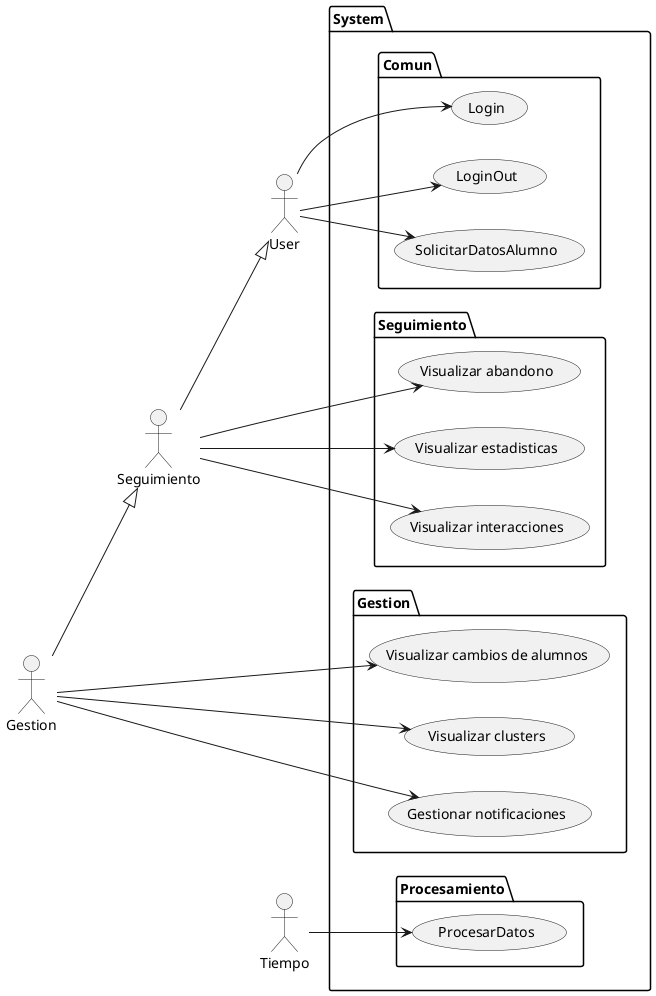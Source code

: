 @startuml CasosDeUso
left to right direction

actor User
actor "Gestion" as GEST
actor "Seguimiento"	as SEG
actor "Tiempo" as Tiempo

User <|-u- SEG
SEG <|-u- GEST

package System {

  package Comun {
    usecase "Login" as Login
    usecase "LoginOut" as LoginOut
    usecase "SolicitarDatosAlumno" as SDA
  }
  package Seguimiento {
    usecase "Visualizar abandono" as VA
    usecase "Visualizar estadisticas" as VE
    usecase "Visualizar interacciones" as VI
  }
  package Gestion {
    usecase "Visualizar cambios de alumnos" as VC
    usecase "Visualizar clusters" as VCL
    usecase "Gestionar notificaciones" as GN
  }
  package Procesamiento {
    usecase "ProcesarDatos" as PD
  }
}


User --> (Login)
User --> (LoginOut)
User --> (SDA)

SEG --> (VA)
SEG --> (VE)
SEG --> (VI)

GEST --> (VC)
GEST --> (VCL)
GEST --> (GN)


Tiempo --> PD

@enduml